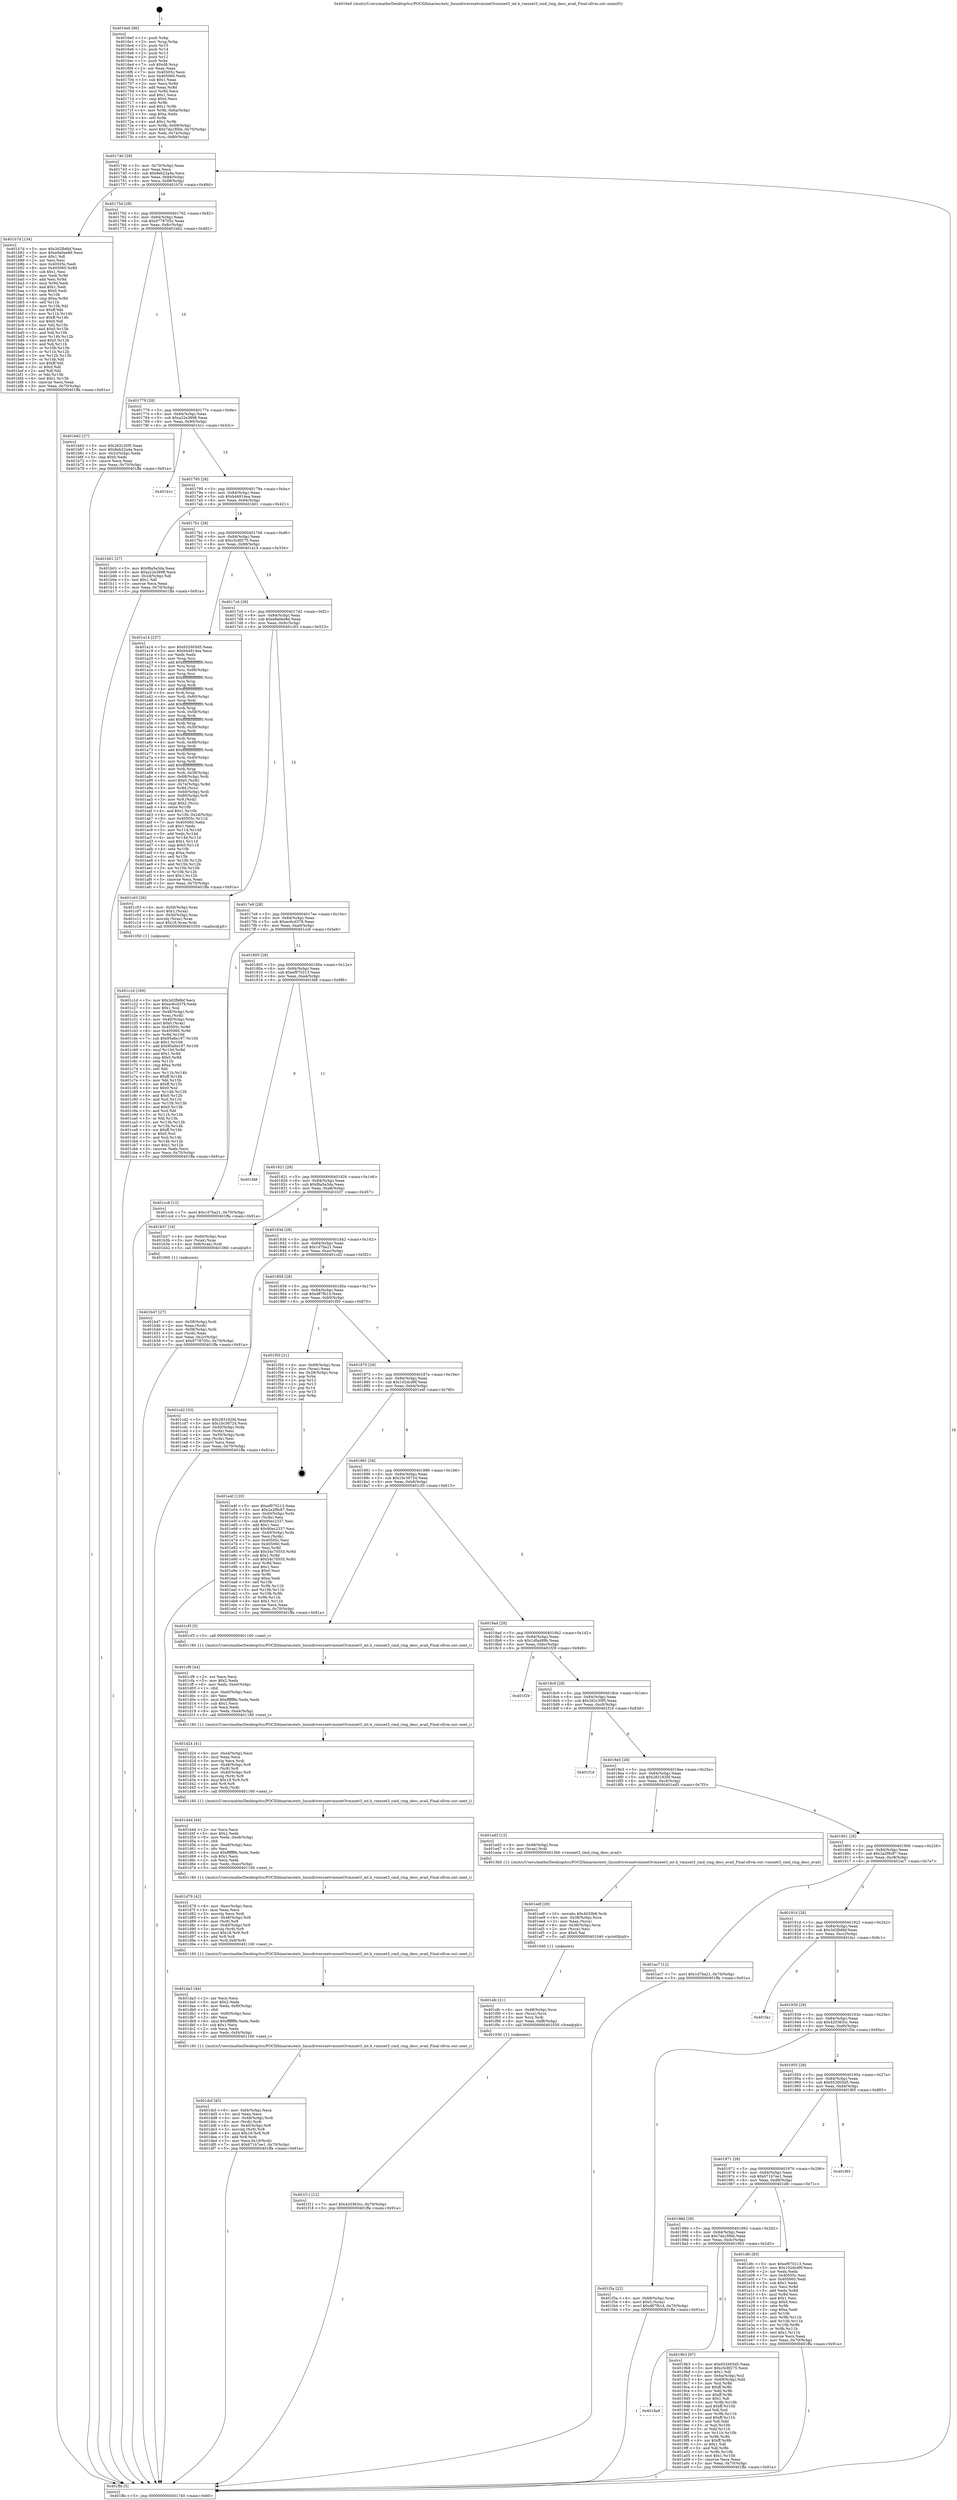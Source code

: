 digraph "0x4016e0" {
  label = "0x4016e0 (/mnt/c/Users/mathe/Desktop/tcc/POCII/binaries/extr_linuxdriversnetvmxnet3vmxnet3_int.h_vmxnet3_cmd_ring_desc_avail_Final-ollvm.out::main(0))"
  labelloc = "t"
  node[shape=record]

  Entry [label="",width=0.3,height=0.3,shape=circle,fillcolor=black,style=filled]
  "0x401740" [label="{
     0x401740 [29]\l
     | [instrs]\l
     &nbsp;&nbsp;0x401740 \<+3\>: mov -0x70(%rbp),%eax\l
     &nbsp;&nbsp;0x401743 \<+2\>: mov %eax,%ecx\l
     &nbsp;&nbsp;0x401745 \<+6\>: sub $0x8eb22a4a,%ecx\l
     &nbsp;&nbsp;0x40174b \<+6\>: mov %eax,-0x84(%rbp)\l
     &nbsp;&nbsp;0x401751 \<+6\>: mov %ecx,-0x88(%rbp)\l
     &nbsp;&nbsp;0x401757 \<+6\>: je 0000000000401b7d \<main+0x49d\>\l
  }"]
  "0x401b7d" [label="{
     0x401b7d [134]\l
     | [instrs]\l
     &nbsp;&nbsp;0x401b7d \<+5\>: mov $0x3d2fb6bf,%eax\l
     &nbsp;&nbsp;0x401b82 \<+5\>: mov $0xe9a0ee8d,%ecx\l
     &nbsp;&nbsp;0x401b87 \<+2\>: mov $0x1,%dl\l
     &nbsp;&nbsp;0x401b89 \<+2\>: xor %esi,%esi\l
     &nbsp;&nbsp;0x401b8b \<+7\>: mov 0x40505c,%edi\l
     &nbsp;&nbsp;0x401b92 \<+8\>: mov 0x405060,%r8d\l
     &nbsp;&nbsp;0x401b9a \<+3\>: sub $0x1,%esi\l
     &nbsp;&nbsp;0x401b9d \<+3\>: mov %edi,%r9d\l
     &nbsp;&nbsp;0x401ba0 \<+3\>: add %esi,%r9d\l
     &nbsp;&nbsp;0x401ba3 \<+4\>: imul %r9d,%edi\l
     &nbsp;&nbsp;0x401ba7 \<+3\>: and $0x1,%edi\l
     &nbsp;&nbsp;0x401baa \<+3\>: cmp $0x0,%edi\l
     &nbsp;&nbsp;0x401bad \<+4\>: sete %r10b\l
     &nbsp;&nbsp;0x401bb1 \<+4\>: cmp $0xa,%r8d\l
     &nbsp;&nbsp;0x401bb5 \<+4\>: setl %r11b\l
     &nbsp;&nbsp;0x401bb9 \<+3\>: mov %r10b,%bl\l
     &nbsp;&nbsp;0x401bbc \<+3\>: xor $0xff,%bl\l
     &nbsp;&nbsp;0x401bbf \<+3\>: mov %r11b,%r14b\l
     &nbsp;&nbsp;0x401bc2 \<+4\>: xor $0xff,%r14b\l
     &nbsp;&nbsp;0x401bc6 \<+3\>: xor $0x0,%dl\l
     &nbsp;&nbsp;0x401bc9 \<+3\>: mov %bl,%r15b\l
     &nbsp;&nbsp;0x401bcc \<+4\>: and $0x0,%r15b\l
     &nbsp;&nbsp;0x401bd0 \<+3\>: and %dl,%r10b\l
     &nbsp;&nbsp;0x401bd3 \<+3\>: mov %r14b,%r12b\l
     &nbsp;&nbsp;0x401bd6 \<+4\>: and $0x0,%r12b\l
     &nbsp;&nbsp;0x401bda \<+3\>: and %dl,%r11b\l
     &nbsp;&nbsp;0x401bdd \<+3\>: or %r10b,%r15b\l
     &nbsp;&nbsp;0x401be0 \<+3\>: or %r11b,%r12b\l
     &nbsp;&nbsp;0x401be3 \<+3\>: xor %r12b,%r15b\l
     &nbsp;&nbsp;0x401be6 \<+3\>: or %r14b,%bl\l
     &nbsp;&nbsp;0x401be9 \<+3\>: xor $0xff,%bl\l
     &nbsp;&nbsp;0x401bec \<+3\>: or $0x0,%dl\l
     &nbsp;&nbsp;0x401bef \<+2\>: and %dl,%bl\l
     &nbsp;&nbsp;0x401bf1 \<+3\>: or %bl,%r15b\l
     &nbsp;&nbsp;0x401bf4 \<+4\>: test $0x1,%r15b\l
     &nbsp;&nbsp;0x401bf8 \<+3\>: cmovne %ecx,%eax\l
     &nbsp;&nbsp;0x401bfb \<+3\>: mov %eax,-0x70(%rbp)\l
     &nbsp;&nbsp;0x401bfe \<+5\>: jmp 0000000000401ffa \<main+0x91a\>\l
  }"]
  "0x40175d" [label="{
     0x40175d [28]\l
     | [instrs]\l
     &nbsp;&nbsp;0x40175d \<+5\>: jmp 0000000000401762 \<main+0x82\>\l
     &nbsp;&nbsp;0x401762 \<+6\>: mov -0x84(%rbp),%eax\l
     &nbsp;&nbsp;0x401768 \<+5\>: sub $0x9778705c,%eax\l
     &nbsp;&nbsp;0x40176d \<+6\>: mov %eax,-0x8c(%rbp)\l
     &nbsp;&nbsp;0x401773 \<+6\>: je 0000000000401b62 \<main+0x482\>\l
  }"]
  Exit [label="",width=0.3,height=0.3,shape=circle,fillcolor=black,style=filled,peripheries=2]
  "0x401b62" [label="{
     0x401b62 [27]\l
     | [instrs]\l
     &nbsp;&nbsp;0x401b62 \<+5\>: mov $0x262c35f5,%eax\l
     &nbsp;&nbsp;0x401b67 \<+5\>: mov $0x8eb22a4a,%ecx\l
     &nbsp;&nbsp;0x401b6c \<+3\>: mov -0x2c(%rbp),%edx\l
     &nbsp;&nbsp;0x401b6f \<+3\>: cmp $0x0,%edx\l
     &nbsp;&nbsp;0x401b72 \<+3\>: cmove %ecx,%eax\l
     &nbsp;&nbsp;0x401b75 \<+3\>: mov %eax,-0x70(%rbp)\l
     &nbsp;&nbsp;0x401b78 \<+5\>: jmp 0000000000401ffa \<main+0x91a\>\l
  }"]
  "0x401779" [label="{
     0x401779 [28]\l
     | [instrs]\l
     &nbsp;&nbsp;0x401779 \<+5\>: jmp 000000000040177e \<main+0x9e\>\l
     &nbsp;&nbsp;0x40177e \<+6\>: mov -0x84(%rbp),%eax\l
     &nbsp;&nbsp;0x401784 \<+5\>: sub $0xa22e3898,%eax\l
     &nbsp;&nbsp;0x401789 \<+6\>: mov %eax,-0x90(%rbp)\l
     &nbsp;&nbsp;0x40178f \<+6\>: je 0000000000401b1c \<main+0x43c\>\l
  }"]
  "0x401f11" [label="{
     0x401f11 [12]\l
     | [instrs]\l
     &nbsp;&nbsp;0x401f11 \<+7\>: movl $0x420363cc,-0x70(%rbp)\l
     &nbsp;&nbsp;0x401f18 \<+5\>: jmp 0000000000401ffa \<main+0x91a\>\l
  }"]
  "0x401b1c" [label="{
     0x401b1c\l
  }", style=dashed]
  "0x401795" [label="{
     0x401795 [28]\l
     | [instrs]\l
     &nbsp;&nbsp;0x401795 \<+5\>: jmp 000000000040179a \<main+0xba\>\l
     &nbsp;&nbsp;0x40179a \<+6\>: mov -0x84(%rbp),%eax\l
     &nbsp;&nbsp;0x4017a0 \<+5\>: sub $0xb44914ea,%eax\l
     &nbsp;&nbsp;0x4017a5 \<+6\>: mov %eax,-0x94(%rbp)\l
     &nbsp;&nbsp;0x4017ab \<+6\>: je 0000000000401b01 \<main+0x421\>\l
  }"]
  "0x401efc" [label="{
     0x401efc [21]\l
     | [instrs]\l
     &nbsp;&nbsp;0x401efc \<+4\>: mov -0x48(%rbp),%rcx\l
     &nbsp;&nbsp;0x401f00 \<+3\>: mov (%rcx),%rcx\l
     &nbsp;&nbsp;0x401f03 \<+3\>: mov %rcx,%rdi\l
     &nbsp;&nbsp;0x401f06 \<+6\>: mov %eax,-0xf8(%rbp)\l
     &nbsp;&nbsp;0x401f0c \<+5\>: call 0000000000401030 \<free@plt\>\l
     | [calls]\l
     &nbsp;&nbsp;0x401030 \{1\} (unknown)\l
  }"]
  "0x401b01" [label="{
     0x401b01 [27]\l
     | [instrs]\l
     &nbsp;&nbsp;0x401b01 \<+5\>: mov $0xf6a5a3da,%eax\l
     &nbsp;&nbsp;0x401b06 \<+5\>: mov $0xa22e3898,%ecx\l
     &nbsp;&nbsp;0x401b0b \<+3\>: mov -0x2d(%rbp),%dl\l
     &nbsp;&nbsp;0x401b0e \<+3\>: test $0x1,%dl\l
     &nbsp;&nbsp;0x401b11 \<+3\>: cmovne %ecx,%eax\l
     &nbsp;&nbsp;0x401b14 \<+3\>: mov %eax,-0x70(%rbp)\l
     &nbsp;&nbsp;0x401b17 \<+5\>: jmp 0000000000401ffa \<main+0x91a\>\l
  }"]
  "0x4017b1" [label="{
     0x4017b1 [28]\l
     | [instrs]\l
     &nbsp;&nbsp;0x4017b1 \<+5\>: jmp 00000000004017b6 \<main+0xd6\>\l
     &nbsp;&nbsp;0x4017b6 \<+6\>: mov -0x84(%rbp),%eax\l
     &nbsp;&nbsp;0x4017bc \<+5\>: sub $0xc5c8f275,%eax\l
     &nbsp;&nbsp;0x4017c1 \<+6\>: mov %eax,-0x98(%rbp)\l
     &nbsp;&nbsp;0x4017c7 \<+6\>: je 0000000000401a14 \<main+0x334\>\l
  }"]
  "0x401edf" [label="{
     0x401edf [29]\l
     | [instrs]\l
     &nbsp;&nbsp;0x401edf \<+10\>: movabs $0x4030b6,%rdi\l
     &nbsp;&nbsp;0x401ee9 \<+4\>: mov -0x38(%rbp),%rcx\l
     &nbsp;&nbsp;0x401eed \<+2\>: mov %eax,(%rcx)\l
     &nbsp;&nbsp;0x401eef \<+4\>: mov -0x38(%rbp),%rcx\l
     &nbsp;&nbsp;0x401ef3 \<+2\>: mov (%rcx),%esi\l
     &nbsp;&nbsp;0x401ef5 \<+2\>: mov $0x0,%al\l
     &nbsp;&nbsp;0x401ef7 \<+5\>: call 0000000000401040 \<printf@plt\>\l
     | [calls]\l
     &nbsp;&nbsp;0x401040 \{1\} (unknown)\l
  }"]
  "0x401a14" [label="{
     0x401a14 [237]\l
     | [instrs]\l
     &nbsp;&nbsp;0x401a14 \<+5\>: mov $0x652605d5,%eax\l
     &nbsp;&nbsp;0x401a19 \<+5\>: mov $0xb44914ea,%ecx\l
     &nbsp;&nbsp;0x401a1e \<+2\>: xor %edx,%edx\l
     &nbsp;&nbsp;0x401a20 \<+3\>: mov %rsp,%rsi\l
     &nbsp;&nbsp;0x401a23 \<+4\>: add $0xfffffffffffffff0,%rsi\l
     &nbsp;&nbsp;0x401a27 \<+3\>: mov %rsi,%rsp\l
     &nbsp;&nbsp;0x401a2a \<+4\>: mov %rsi,-0x68(%rbp)\l
     &nbsp;&nbsp;0x401a2e \<+3\>: mov %rsp,%rsi\l
     &nbsp;&nbsp;0x401a31 \<+4\>: add $0xfffffffffffffff0,%rsi\l
     &nbsp;&nbsp;0x401a35 \<+3\>: mov %rsi,%rsp\l
     &nbsp;&nbsp;0x401a38 \<+3\>: mov %rsp,%rdi\l
     &nbsp;&nbsp;0x401a3b \<+4\>: add $0xfffffffffffffff0,%rdi\l
     &nbsp;&nbsp;0x401a3f \<+3\>: mov %rdi,%rsp\l
     &nbsp;&nbsp;0x401a42 \<+4\>: mov %rdi,-0x60(%rbp)\l
     &nbsp;&nbsp;0x401a46 \<+3\>: mov %rsp,%rdi\l
     &nbsp;&nbsp;0x401a49 \<+4\>: add $0xfffffffffffffff0,%rdi\l
     &nbsp;&nbsp;0x401a4d \<+3\>: mov %rdi,%rsp\l
     &nbsp;&nbsp;0x401a50 \<+4\>: mov %rdi,-0x58(%rbp)\l
     &nbsp;&nbsp;0x401a54 \<+3\>: mov %rsp,%rdi\l
     &nbsp;&nbsp;0x401a57 \<+4\>: add $0xfffffffffffffff0,%rdi\l
     &nbsp;&nbsp;0x401a5b \<+3\>: mov %rdi,%rsp\l
     &nbsp;&nbsp;0x401a5e \<+4\>: mov %rdi,-0x50(%rbp)\l
     &nbsp;&nbsp;0x401a62 \<+3\>: mov %rsp,%rdi\l
     &nbsp;&nbsp;0x401a65 \<+4\>: add $0xfffffffffffffff0,%rdi\l
     &nbsp;&nbsp;0x401a69 \<+3\>: mov %rdi,%rsp\l
     &nbsp;&nbsp;0x401a6c \<+4\>: mov %rdi,-0x48(%rbp)\l
     &nbsp;&nbsp;0x401a70 \<+3\>: mov %rsp,%rdi\l
     &nbsp;&nbsp;0x401a73 \<+4\>: add $0xfffffffffffffff0,%rdi\l
     &nbsp;&nbsp;0x401a77 \<+3\>: mov %rdi,%rsp\l
     &nbsp;&nbsp;0x401a7a \<+4\>: mov %rdi,-0x40(%rbp)\l
     &nbsp;&nbsp;0x401a7e \<+3\>: mov %rsp,%rdi\l
     &nbsp;&nbsp;0x401a81 \<+4\>: add $0xfffffffffffffff0,%rdi\l
     &nbsp;&nbsp;0x401a85 \<+3\>: mov %rdi,%rsp\l
     &nbsp;&nbsp;0x401a88 \<+4\>: mov %rdi,-0x38(%rbp)\l
     &nbsp;&nbsp;0x401a8c \<+4\>: mov -0x68(%rbp),%rdi\l
     &nbsp;&nbsp;0x401a90 \<+6\>: movl $0x0,(%rdi)\l
     &nbsp;&nbsp;0x401a96 \<+4\>: mov -0x74(%rbp),%r8d\l
     &nbsp;&nbsp;0x401a9a \<+3\>: mov %r8d,(%rsi)\l
     &nbsp;&nbsp;0x401a9d \<+4\>: mov -0x60(%rbp),%rdi\l
     &nbsp;&nbsp;0x401aa1 \<+4\>: mov -0x80(%rbp),%r9\l
     &nbsp;&nbsp;0x401aa5 \<+3\>: mov %r9,(%rdi)\l
     &nbsp;&nbsp;0x401aa8 \<+3\>: cmpl $0x2,(%rsi)\l
     &nbsp;&nbsp;0x401aab \<+4\>: setne %r10b\l
     &nbsp;&nbsp;0x401aaf \<+4\>: and $0x1,%r10b\l
     &nbsp;&nbsp;0x401ab3 \<+4\>: mov %r10b,-0x2d(%rbp)\l
     &nbsp;&nbsp;0x401ab7 \<+8\>: mov 0x40505c,%r11d\l
     &nbsp;&nbsp;0x401abf \<+7\>: mov 0x405060,%ebx\l
     &nbsp;&nbsp;0x401ac6 \<+3\>: sub $0x1,%edx\l
     &nbsp;&nbsp;0x401ac9 \<+3\>: mov %r11d,%r14d\l
     &nbsp;&nbsp;0x401acc \<+3\>: add %edx,%r14d\l
     &nbsp;&nbsp;0x401acf \<+4\>: imul %r14d,%r11d\l
     &nbsp;&nbsp;0x401ad3 \<+4\>: and $0x1,%r11d\l
     &nbsp;&nbsp;0x401ad7 \<+4\>: cmp $0x0,%r11d\l
     &nbsp;&nbsp;0x401adb \<+4\>: sete %r10b\l
     &nbsp;&nbsp;0x401adf \<+3\>: cmp $0xa,%ebx\l
     &nbsp;&nbsp;0x401ae2 \<+4\>: setl %r15b\l
     &nbsp;&nbsp;0x401ae6 \<+3\>: mov %r10b,%r12b\l
     &nbsp;&nbsp;0x401ae9 \<+3\>: and %r15b,%r12b\l
     &nbsp;&nbsp;0x401aec \<+3\>: xor %r15b,%r10b\l
     &nbsp;&nbsp;0x401aef \<+3\>: or %r10b,%r12b\l
     &nbsp;&nbsp;0x401af2 \<+4\>: test $0x1,%r12b\l
     &nbsp;&nbsp;0x401af6 \<+3\>: cmovne %ecx,%eax\l
     &nbsp;&nbsp;0x401af9 \<+3\>: mov %eax,-0x70(%rbp)\l
     &nbsp;&nbsp;0x401afc \<+5\>: jmp 0000000000401ffa \<main+0x91a\>\l
  }"]
  "0x4017cd" [label="{
     0x4017cd [28]\l
     | [instrs]\l
     &nbsp;&nbsp;0x4017cd \<+5\>: jmp 00000000004017d2 \<main+0xf2\>\l
     &nbsp;&nbsp;0x4017d2 \<+6\>: mov -0x84(%rbp),%eax\l
     &nbsp;&nbsp;0x4017d8 \<+5\>: sub $0xe9a0ee8d,%eax\l
     &nbsp;&nbsp;0x4017dd \<+6\>: mov %eax,-0x9c(%rbp)\l
     &nbsp;&nbsp;0x4017e3 \<+6\>: je 0000000000401c03 \<main+0x523\>\l
  }"]
  "0x401dcf" [label="{
     0x401dcf [45]\l
     | [instrs]\l
     &nbsp;&nbsp;0x401dcf \<+6\>: mov -0xf4(%rbp),%ecx\l
     &nbsp;&nbsp;0x401dd5 \<+3\>: imul %eax,%ecx\l
     &nbsp;&nbsp;0x401dd8 \<+4\>: mov -0x48(%rbp),%rdi\l
     &nbsp;&nbsp;0x401ddc \<+3\>: mov (%rdi),%rdi\l
     &nbsp;&nbsp;0x401ddf \<+4\>: mov -0x40(%rbp),%r8\l
     &nbsp;&nbsp;0x401de3 \<+3\>: movslq (%r8),%r8\l
     &nbsp;&nbsp;0x401de6 \<+4\>: imul $0x18,%r8,%r8\l
     &nbsp;&nbsp;0x401dea \<+3\>: add %r8,%rdi\l
     &nbsp;&nbsp;0x401ded \<+3\>: mov %ecx,0x10(%rdi)\l
     &nbsp;&nbsp;0x401df0 \<+7\>: movl $0x671b7ee1,-0x70(%rbp)\l
     &nbsp;&nbsp;0x401df7 \<+5\>: jmp 0000000000401ffa \<main+0x91a\>\l
  }"]
  "0x401c03" [label="{
     0x401c03 [26]\l
     | [instrs]\l
     &nbsp;&nbsp;0x401c03 \<+4\>: mov -0x50(%rbp),%rax\l
     &nbsp;&nbsp;0x401c07 \<+6\>: movl $0x1,(%rax)\l
     &nbsp;&nbsp;0x401c0d \<+4\>: mov -0x50(%rbp),%rax\l
     &nbsp;&nbsp;0x401c11 \<+3\>: movslq (%rax),%rax\l
     &nbsp;&nbsp;0x401c14 \<+4\>: imul $0x18,%rax,%rdi\l
     &nbsp;&nbsp;0x401c18 \<+5\>: call 0000000000401050 \<malloc@plt\>\l
     | [calls]\l
     &nbsp;&nbsp;0x401050 \{1\} (unknown)\l
  }"]
  "0x4017e9" [label="{
     0x4017e9 [28]\l
     | [instrs]\l
     &nbsp;&nbsp;0x4017e9 \<+5\>: jmp 00000000004017ee \<main+0x10e\>\l
     &nbsp;&nbsp;0x4017ee \<+6\>: mov -0x84(%rbp),%eax\l
     &nbsp;&nbsp;0x4017f4 \<+5\>: sub $0xec6cd379,%eax\l
     &nbsp;&nbsp;0x4017f9 \<+6\>: mov %eax,-0xa0(%rbp)\l
     &nbsp;&nbsp;0x4017ff \<+6\>: je 0000000000401cc6 \<main+0x5e6\>\l
  }"]
  "0x401da3" [label="{
     0x401da3 [44]\l
     | [instrs]\l
     &nbsp;&nbsp;0x401da3 \<+2\>: xor %ecx,%ecx\l
     &nbsp;&nbsp;0x401da5 \<+5\>: mov $0x2,%edx\l
     &nbsp;&nbsp;0x401daa \<+6\>: mov %edx,-0xf0(%rbp)\l
     &nbsp;&nbsp;0x401db0 \<+1\>: cltd\l
     &nbsp;&nbsp;0x401db1 \<+6\>: mov -0xf0(%rbp),%esi\l
     &nbsp;&nbsp;0x401db7 \<+2\>: idiv %esi\l
     &nbsp;&nbsp;0x401db9 \<+6\>: imul $0xfffffffe,%edx,%edx\l
     &nbsp;&nbsp;0x401dbf \<+3\>: sub $0x1,%ecx\l
     &nbsp;&nbsp;0x401dc2 \<+2\>: sub %ecx,%edx\l
     &nbsp;&nbsp;0x401dc4 \<+6\>: mov %edx,-0xf4(%rbp)\l
     &nbsp;&nbsp;0x401dca \<+5\>: call 0000000000401160 \<next_i\>\l
     | [calls]\l
     &nbsp;&nbsp;0x401160 \{1\} (/mnt/c/Users/mathe/Desktop/tcc/POCII/binaries/extr_linuxdriversnetvmxnet3vmxnet3_int.h_vmxnet3_cmd_ring_desc_avail_Final-ollvm.out::next_i)\l
  }"]
  "0x401cc6" [label="{
     0x401cc6 [12]\l
     | [instrs]\l
     &nbsp;&nbsp;0x401cc6 \<+7\>: movl $0x1d7ba21,-0x70(%rbp)\l
     &nbsp;&nbsp;0x401ccd \<+5\>: jmp 0000000000401ffa \<main+0x91a\>\l
  }"]
  "0x401805" [label="{
     0x401805 [28]\l
     | [instrs]\l
     &nbsp;&nbsp;0x401805 \<+5\>: jmp 000000000040180a \<main+0x12a\>\l
     &nbsp;&nbsp;0x40180a \<+6\>: mov -0x84(%rbp),%eax\l
     &nbsp;&nbsp;0x401810 \<+5\>: sub $0xef970213,%eax\l
     &nbsp;&nbsp;0x401815 \<+6\>: mov %eax,-0xa4(%rbp)\l
     &nbsp;&nbsp;0x40181b \<+6\>: je 0000000000401fd8 \<main+0x8f8\>\l
  }"]
  "0x401d79" [label="{
     0x401d79 [42]\l
     | [instrs]\l
     &nbsp;&nbsp;0x401d79 \<+6\>: mov -0xec(%rbp),%ecx\l
     &nbsp;&nbsp;0x401d7f \<+3\>: imul %eax,%ecx\l
     &nbsp;&nbsp;0x401d82 \<+3\>: movslq %ecx,%rdi\l
     &nbsp;&nbsp;0x401d85 \<+4\>: mov -0x48(%rbp),%r8\l
     &nbsp;&nbsp;0x401d89 \<+3\>: mov (%r8),%r8\l
     &nbsp;&nbsp;0x401d8c \<+4\>: mov -0x40(%rbp),%r9\l
     &nbsp;&nbsp;0x401d90 \<+3\>: movslq (%r9),%r9\l
     &nbsp;&nbsp;0x401d93 \<+4\>: imul $0x18,%r9,%r9\l
     &nbsp;&nbsp;0x401d97 \<+3\>: add %r9,%r8\l
     &nbsp;&nbsp;0x401d9a \<+4\>: mov %rdi,0x8(%r8)\l
     &nbsp;&nbsp;0x401d9e \<+5\>: call 0000000000401160 \<next_i\>\l
     | [calls]\l
     &nbsp;&nbsp;0x401160 \{1\} (/mnt/c/Users/mathe/Desktop/tcc/POCII/binaries/extr_linuxdriversnetvmxnet3vmxnet3_int.h_vmxnet3_cmd_ring_desc_avail_Final-ollvm.out::next_i)\l
  }"]
  "0x401fd8" [label="{
     0x401fd8\l
  }", style=dashed]
  "0x401821" [label="{
     0x401821 [28]\l
     | [instrs]\l
     &nbsp;&nbsp;0x401821 \<+5\>: jmp 0000000000401826 \<main+0x146\>\l
     &nbsp;&nbsp;0x401826 \<+6\>: mov -0x84(%rbp),%eax\l
     &nbsp;&nbsp;0x40182c \<+5\>: sub $0xf6a5a3da,%eax\l
     &nbsp;&nbsp;0x401831 \<+6\>: mov %eax,-0xa8(%rbp)\l
     &nbsp;&nbsp;0x401837 \<+6\>: je 0000000000401b37 \<main+0x457\>\l
  }"]
  "0x401d4d" [label="{
     0x401d4d [44]\l
     | [instrs]\l
     &nbsp;&nbsp;0x401d4d \<+2\>: xor %ecx,%ecx\l
     &nbsp;&nbsp;0x401d4f \<+5\>: mov $0x2,%edx\l
     &nbsp;&nbsp;0x401d54 \<+6\>: mov %edx,-0xe8(%rbp)\l
     &nbsp;&nbsp;0x401d5a \<+1\>: cltd\l
     &nbsp;&nbsp;0x401d5b \<+6\>: mov -0xe8(%rbp),%esi\l
     &nbsp;&nbsp;0x401d61 \<+2\>: idiv %esi\l
     &nbsp;&nbsp;0x401d63 \<+6\>: imul $0xfffffffe,%edx,%edx\l
     &nbsp;&nbsp;0x401d69 \<+3\>: sub $0x1,%ecx\l
     &nbsp;&nbsp;0x401d6c \<+2\>: sub %ecx,%edx\l
     &nbsp;&nbsp;0x401d6e \<+6\>: mov %edx,-0xec(%rbp)\l
     &nbsp;&nbsp;0x401d74 \<+5\>: call 0000000000401160 \<next_i\>\l
     | [calls]\l
     &nbsp;&nbsp;0x401160 \{1\} (/mnt/c/Users/mathe/Desktop/tcc/POCII/binaries/extr_linuxdriversnetvmxnet3vmxnet3_int.h_vmxnet3_cmd_ring_desc_avail_Final-ollvm.out::next_i)\l
  }"]
  "0x401b37" [label="{
     0x401b37 [16]\l
     | [instrs]\l
     &nbsp;&nbsp;0x401b37 \<+4\>: mov -0x60(%rbp),%rax\l
     &nbsp;&nbsp;0x401b3b \<+3\>: mov (%rax),%rax\l
     &nbsp;&nbsp;0x401b3e \<+4\>: mov 0x8(%rax),%rdi\l
     &nbsp;&nbsp;0x401b42 \<+5\>: call 0000000000401060 \<atoi@plt\>\l
     | [calls]\l
     &nbsp;&nbsp;0x401060 \{1\} (unknown)\l
  }"]
  "0x40183d" [label="{
     0x40183d [28]\l
     | [instrs]\l
     &nbsp;&nbsp;0x40183d \<+5\>: jmp 0000000000401842 \<main+0x162\>\l
     &nbsp;&nbsp;0x401842 \<+6\>: mov -0x84(%rbp),%eax\l
     &nbsp;&nbsp;0x401848 \<+5\>: sub $0x1d7ba21,%eax\l
     &nbsp;&nbsp;0x40184d \<+6\>: mov %eax,-0xac(%rbp)\l
     &nbsp;&nbsp;0x401853 \<+6\>: je 0000000000401cd2 \<main+0x5f2\>\l
  }"]
  "0x401d24" [label="{
     0x401d24 [41]\l
     | [instrs]\l
     &nbsp;&nbsp;0x401d24 \<+6\>: mov -0xe4(%rbp),%ecx\l
     &nbsp;&nbsp;0x401d2a \<+3\>: imul %eax,%ecx\l
     &nbsp;&nbsp;0x401d2d \<+3\>: movslq %ecx,%rdi\l
     &nbsp;&nbsp;0x401d30 \<+4\>: mov -0x48(%rbp),%r8\l
     &nbsp;&nbsp;0x401d34 \<+3\>: mov (%r8),%r8\l
     &nbsp;&nbsp;0x401d37 \<+4\>: mov -0x40(%rbp),%r9\l
     &nbsp;&nbsp;0x401d3b \<+3\>: movslq (%r9),%r9\l
     &nbsp;&nbsp;0x401d3e \<+4\>: imul $0x18,%r9,%r9\l
     &nbsp;&nbsp;0x401d42 \<+3\>: add %r9,%r8\l
     &nbsp;&nbsp;0x401d45 \<+3\>: mov %rdi,(%r8)\l
     &nbsp;&nbsp;0x401d48 \<+5\>: call 0000000000401160 \<next_i\>\l
     | [calls]\l
     &nbsp;&nbsp;0x401160 \{1\} (/mnt/c/Users/mathe/Desktop/tcc/POCII/binaries/extr_linuxdriversnetvmxnet3vmxnet3_int.h_vmxnet3_cmd_ring_desc_avail_Final-ollvm.out::next_i)\l
  }"]
  "0x401cd2" [label="{
     0x401cd2 [33]\l
     | [instrs]\l
     &nbsp;&nbsp;0x401cd2 \<+5\>: mov $0x283182fd,%eax\l
     &nbsp;&nbsp;0x401cd7 \<+5\>: mov $0x1bc39724,%ecx\l
     &nbsp;&nbsp;0x401cdc \<+4\>: mov -0x40(%rbp),%rdx\l
     &nbsp;&nbsp;0x401ce0 \<+2\>: mov (%rdx),%esi\l
     &nbsp;&nbsp;0x401ce2 \<+4\>: mov -0x50(%rbp),%rdx\l
     &nbsp;&nbsp;0x401ce6 \<+2\>: cmp (%rdx),%esi\l
     &nbsp;&nbsp;0x401ce8 \<+3\>: cmovl %ecx,%eax\l
     &nbsp;&nbsp;0x401ceb \<+3\>: mov %eax,-0x70(%rbp)\l
     &nbsp;&nbsp;0x401cee \<+5\>: jmp 0000000000401ffa \<main+0x91a\>\l
  }"]
  "0x401859" [label="{
     0x401859 [28]\l
     | [instrs]\l
     &nbsp;&nbsp;0x401859 \<+5\>: jmp 000000000040185e \<main+0x17e\>\l
     &nbsp;&nbsp;0x40185e \<+6\>: mov -0x84(%rbp),%eax\l
     &nbsp;&nbsp;0x401864 \<+5\>: sub $0xd87fb14,%eax\l
     &nbsp;&nbsp;0x401869 \<+6\>: mov %eax,-0xb0(%rbp)\l
     &nbsp;&nbsp;0x40186f \<+6\>: je 0000000000401f50 \<main+0x870\>\l
  }"]
  "0x401cf8" [label="{
     0x401cf8 [44]\l
     | [instrs]\l
     &nbsp;&nbsp;0x401cf8 \<+2\>: xor %ecx,%ecx\l
     &nbsp;&nbsp;0x401cfa \<+5\>: mov $0x2,%edx\l
     &nbsp;&nbsp;0x401cff \<+6\>: mov %edx,-0xe0(%rbp)\l
     &nbsp;&nbsp;0x401d05 \<+1\>: cltd\l
     &nbsp;&nbsp;0x401d06 \<+6\>: mov -0xe0(%rbp),%esi\l
     &nbsp;&nbsp;0x401d0c \<+2\>: idiv %esi\l
     &nbsp;&nbsp;0x401d0e \<+6\>: imul $0xfffffffe,%edx,%edx\l
     &nbsp;&nbsp;0x401d14 \<+3\>: sub $0x1,%ecx\l
     &nbsp;&nbsp;0x401d17 \<+2\>: sub %ecx,%edx\l
     &nbsp;&nbsp;0x401d19 \<+6\>: mov %edx,-0xe4(%rbp)\l
     &nbsp;&nbsp;0x401d1f \<+5\>: call 0000000000401160 \<next_i\>\l
     | [calls]\l
     &nbsp;&nbsp;0x401160 \{1\} (/mnt/c/Users/mathe/Desktop/tcc/POCII/binaries/extr_linuxdriversnetvmxnet3vmxnet3_int.h_vmxnet3_cmd_ring_desc_avail_Final-ollvm.out::next_i)\l
  }"]
  "0x401f50" [label="{
     0x401f50 [21]\l
     | [instrs]\l
     &nbsp;&nbsp;0x401f50 \<+4\>: mov -0x68(%rbp),%rax\l
     &nbsp;&nbsp;0x401f54 \<+2\>: mov (%rax),%eax\l
     &nbsp;&nbsp;0x401f56 \<+4\>: lea -0x28(%rbp),%rsp\l
     &nbsp;&nbsp;0x401f5a \<+1\>: pop %rbx\l
     &nbsp;&nbsp;0x401f5b \<+2\>: pop %r12\l
     &nbsp;&nbsp;0x401f5d \<+2\>: pop %r13\l
     &nbsp;&nbsp;0x401f5f \<+2\>: pop %r14\l
     &nbsp;&nbsp;0x401f61 \<+2\>: pop %r15\l
     &nbsp;&nbsp;0x401f63 \<+1\>: pop %rbp\l
     &nbsp;&nbsp;0x401f64 \<+1\>: ret\l
  }"]
  "0x401875" [label="{
     0x401875 [28]\l
     | [instrs]\l
     &nbsp;&nbsp;0x401875 \<+5\>: jmp 000000000040187a \<main+0x19a\>\l
     &nbsp;&nbsp;0x40187a \<+6\>: mov -0x84(%rbp),%eax\l
     &nbsp;&nbsp;0x401880 \<+5\>: sub $0x102dcd9f,%eax\l
     &nbsp;&nbsp;0x401885 \<+6\>: mov %eax,-0xb4(%rbp)\l
     &nbsp;&nbsp;0x40188b \<+6\>: je 0000000000401e4f \<main+0x76f\>\l
  }"]
  "0x401c1d" [label="{
     0x401c1d [169]\l
     | [instrs]\l
     &nbsp;&nbsp;0x401c1d \<+5\>: mov $0x3d2fb6bf,%ecx\l
     &nbsp;&nbsp;0x401c22 \<+5\>: mov $0xec6cd379,%edx\l
     &nbsp;&nbsp;0x401c27 \<+3\>: mov $0x1,%sil\l
     &nbsp;&nbsp;0x401c2a \<+4\>: mov -0x48(%rbp),%rdi\l
     &nbsp;&nbsp;0x401c2e \<+3\>: mov %rax,(%rdi)\l
     &nbsp;&nbsp;0x401c31 \<+4\>: mov -0x40(%rbp),%rax\l
     &nbsp;&nbsp;0x401c35 \<+6\>: movl $0x0,(%rax)\l
     &nbsp;&nbsp;0x401c3b \<+8\>: mov 0x40505c,%r8d\l
     &nbsp;&nbsp;0x401c43 \<+8\>: mov 0x405060,%r9d\l
     &nbsp;&nbsp;0x401c4b \<+3\>: mov %r8d,%r10d\l
     &nbsp;&nbsp;0x401c4e \<+7\>: sub $0x95a6e197,%r10d\l
     &nbsp;&nbsp;0x401c55 \<+4\>: sub $0x1,%r10d\l
     &nbsp;&nbsp;0x401c59 \<+7\>: add $0x95a6e197,%r10d\l
     &nbsp;&nbsp;0x401c60 \<+4\>: imul %r10d,%r8d\l
     &nbsp;&nbsp;0x401c64 \<+4\>: and $0x1,%r8d\l
     &nbsp;&nbsp;0x401c68 \<+4\>: cmp $0x0,%r8d\l
     &nbsp;&nbsp;0x401c6c \<+4\>: sete %r11b\l
     &nbsp;&nbsp;0x401c70 \<+4\>: cmp $0xa,%r9d\l
     &nbsp;&nbsp;0x401c74 \<+3\>: setl %bl\l
     &nbsp;&nbsp;0x401c77 \<+3\>: mov %r11b,%r14b\l
     &nbsp;&nbsp;0x401c7a \<+4\>: xor $0xff,%r14b\l
     &nbsp;&nbsp;0x401c7e \<+3\>: mov %bl,%r15b\l
     &nbsp;&nbsp;0x401c81 \<+4\>: xor $0xff,%r15b\l
     &nbsp;&nbsp;0x401c85 \<+4\>: xor $0x0,%sil\l
     &nbsp;&nbsp;0x401c89 \<+3\>: mov %r14b,%r12b\l
     &nbsp;&nbsp;0x401c8c \<+4\>: and $0x0,%r12b\l
     &nbsp;&nbsp;0x401c90 \<+3\>: and %sil,%r11b\l
     &nbsp;&nbsp;0x401c93 \<+3\>: mov %r15b,%r13b\l
     &nbsp;&nbsp;0x401c96 \<+4\>: and $0x0,%r13b\l
     &nbsp;&nbsp;0x401c9a \<+3\>: and %sil,%bl\l
     &nbsp;&nbsp;0x401c9d \<+3\>: or %r11b,%r12b\l
     &nbsp;&nbsp;0x401ca0 \<+3\>: or %bl,%r13b\l
     &nbsp;&nbsp;0x401ca3 \<+3\>: xor %r13b,%r12b\l
     &nbsp;&nbsp;0x401ca6 \<+3\>: or %r15b,%r14b\l
     &nbsp;&nbsp;0x401ca9 \<+4\>: xor $0xff,%r14b\l
     &nbsp;&nbsp;0x401cad \<+4\>: or $0x0,%sil\l
     &nbsp;&nbsp;0x401cb1 \<+3\>: and %sil,%r14b\l
     &nbsp;&nbsp;0x401cb4 \<+3\>: or %r14b,%r12b\l
     &nbsp;&nbsp;0x401cb7 \<+4\>: test $0x1,%r12b\l
     &nbsp;&nbsp;0x401cbb \<+3\>: cmovne %edx,%ecx\l
     &nbsp;&nbsp;0x401cbe \<+3\>: mov %ecx,-0x70(%rbp)\l
     &nbsp;&nbsp;0x401cc1 \<+5\>: jmp 0000000000401ffa \<main+0x91a\>\l
  }"]
  "0x401e4f" [label="{
     0x401e4f [120]\l
     | [instrs]\l
     &nbsp;&nbsp;0x401e4f \<+5\>: mov $0xef970213,%eax\l
     &nbsp;&nbsp;0x401e54 \<+5\>: mov $0x2a2f9c87,%ecx\l
     &nbsp;&nbsp;0x401e59 \<+4\>: mov -0x40(%rbp),%rdx\l
     &nbsp;&nbsp;0x401e5d \<+2\>: mov (%rdx),%esi\l
     &nbsp;&nbsp;0x401e5f \<+6\>: sub $0x90ec2337,%esi\l
     &nbsp;&nbsp;0x401e65 \<+3\>: add $0x1,%esi\l
     &nbsp;&nbsp;0x401e68 \<+6\>: add $0x90ec2337,%esi\l
     &nbsp;&nbsp;0x401e6e \<+4\>: mov -0x40(%rbp),%rdx\l
     &nbsp;&nbsp;0x401e72 \<+2\>: mov %esi,(%rdx)\l
     &nbsp;&nbsp;0x401e74 \<+7\>: mov 0x40505c,%esi\l
     &nbsp;&nbsp;0x401e7b \<+7\>: mov 0x405060,%edi\l
     &nbsp;&nbsp;0x401e82 \<+3\>: mov %esi,%r8d\l
     &nbsp;&nbsp;0x401e85 \<+7\>: add $0x54c70555,%r8d\l
     &nbsp;&nbsp;0x401e8c \<+4\>: sub $0x1,%r8d\l
     &nbsp;&nbsp;0x401e90 \<+7\>: sub $0x54c70555,%r8d\l
     &nbsp;&nbsp;0x401e97 \<+4\>: imul %r8d,%esi\l
     &nbsp;&nbsp;0x401e9b \<+3\>: and $0x1,%esi\l
     &nbsp;&nbsp;0x401e9e \<+3\>: cmp $0x0,%esi\l
     &nbsp;&nbsp;0x401ea1 \<+4\>: sete %r9b\l
     &nbsp;&nbsp;0x401ea5 \<+3\>: cmp $0xa,%edi\l
     &nbsp;&nbsp;0x401ea8 \<+4\>: setl %r10b\l
     &nbsp;&nbsp;0x401eac \<+3\>: mov %r9b,%r11b\l
     &nbsp;&nbsp;0x401eaf \<+3\>: and %r10b,%r11b\l
     &nbsp;&nbsp;0x401eb2 \<+3\>: xor %r10b,%r9b\l
     &nbsp;&nbsp;0x401eb5 \<+3\>: or %r9b,%r11b\l
     &nbsp;&nbsp;0x401eb8 \<+4\>: test $0x1,%r11b\l
     &nbsp;&nbsp;0x401ebc \<+3\>: cmovne %ecx,%eax\l
     &nbsp;&nbsp;0x401ebf \<+3\>: mov %eax,-0x70(%rbp)\l
     &nbsp;&nbsp;0x401ec2 \<+5\>: jmp 0000000000401ffa \<main+0x91a\>\l
  }"]
  "0x401891" [label="{
     0x401891 [28]\l
     | [instrs]\l
     &nbsp;&nbsp;0x401891 \<+5\>: jmp 0000000000401896 \<main+0x1b6\>\l
     &nbsp;&nbsp;0x401896 \<+6\>: mov -0x84(%rbp),%eax\l
     &nbsp;&nbsp;0x40189c \<+5\>: sub $0x1bc39724,%eax\l
     &nbsp;&nbsp;0x4018a1 \<+6\>: mov %eax,-0xb8(%rbp)\l
     &nbsp;&nbsp;0x4018a7 \<+6\>: je 0000000000401cf3 \<main+0x613\>\l
  }"]
  "0x401b47" [label="{
     0x401b47 [27]\l
     | [instrs]\l
     &nbsp;&nbsp;0x401b47 \<+4\>: mov -0x58(%rbp),%rdi\l
     &nbsp;&nbsp;0x401b4b \<+2\>: mov %eax,(%rdi)\l
     &nbsp;&nbsp;0x401b4d \<+4\>: mov -0x58(%rbp),%rdi\l
     &nbsp;&nbsp;0x401b51 \<+2\>: mov (%rdi),%eax\l
     &nbsp;&nbsp;0x401b53 \<+3\>: mov %eax,-0x2c(%rbp)\l
     &nbsp;&nbsp;0x401b56 \<+7\>: movl $0x9778705c,-0x70(%rbp)\l
     &nbsp;&nbsp;0x401b5d \<+5\>: jmp 0000000000401ffa \<main+0x91a\>\l
  }"]
  "0x401cf3" [label="{
     0x401cf3 [5]\l
     | [instrs]\l
     &nbsp;&nbsp;0x401cf3 \<+5\>: call 0000000000401160 \<next_i\>\l
     | [calls]\l
     &nbsp;&nbsp;0x401160 \{1\} (/mnt/c/Users/mathe/Desktop/tcc/POCII/binaries/extr_linuxdriversnetvmxnet3vmxnet3_int.h_vmxnet3_cmd_ring_desc_avail_Final-ollvm.out::next_i)\l
  }"]
  "0x4018ad" [label="{
     0x4018ad [28]\l
     | [instrs]\l
     &nbsp;&nbsp;0x4018ad \<+5\>: jmp 00000000004018b2 \<main+0x1d2\>\l
     &nbsp;&nbsp;0x4018b2 \<+6\>: mov -0x84(%rbp),%eax\l
     &nbsp;&nbsp;0x4018b8 \<+5\>: sub $0x1dfa499b,%eax\l
     &nbsp;&nbsp;0x4018bd \<+6\>: mov %eax,-0xbc(%rbp)\l
     &nbsp;&nbsp;0x4018c3 \<+6\>: je 0000000000401f29 \<main+0x849\>\l
  }"]
  "0x4016e0" [label="{
     0x4016e0 [96]\l
     | [instrs]\l
     &nbsp;&nbsp;0x4016e0 \<+1\>: push %rbp\l
     &nbsp;&nbsp;0x4016e1 \<+3\>: mov %rsp,%rbp\l
     &nbsp;&nbsp;0x4016e4 \<+2\>: push %r15\l
     &nbsp;&nbsp;0x4016e6 \<+2\>: push %r14\l
     &nbsp;&nbsp;0x4016e8 \<+2\>: push %r13\l
     &nbsp;&nbsp;0x4016ea \<+2\>: push %r12\l
     &nbsp;&nbsp;0x4016ec \<+1\>: push %rbx\l
     &nbsp;&nbsp;0x4016ed \<+7\>: sub $0xd8,%rsp\l
     &nbsp;&nbsp;0x4016f4 \<+2\>: xor %eax,%eax\l
     &nbsp;&nbsp;0x4016f6 \<+7\>: mov 0x40505c,%ecx\l
     &nbsp;&nbsp;0x4016fd \<+7\>: mov 0x405060,%edx\l
     &nbsp;&nbsp;0x401704 \<+3\>: sub $0x1,%eax\l
     &nbsp;&nbsp;0x401707 \<+3\>: mov %ecx,%r8d\l
     &nbsp;&nbsp;0x40170a \<+3\>: add %eax,%r8d\l
     &nbsp;&nbsp;0x40170d \<+4\>: imul %r8d,%ecx\l
     &nbsp;&nbsp;0x401711 \<+3\>: and $0x1,%ecx\l
     &nbsp;&nbsp;0x401714 \<+3\>: cmp $0x0,%ecx\l
     &nbsp;&nbsp;0x401717 \<+4\>: sete %r9b\l
     &nbsp;&nbsp;0x40171b \<+4\>: and $0x1,%r9b\l
     &nbsp;&nbsp;0x40171f \<+4\>: mov %r9b,-0x6a(%rbp)\l
     &nbsp;&nbsp;0x401723 \<+3\>: cmp $0xa,%edx\l
     &nbsp;&nbsp;0x401726 \<+4\>: setl %r9b\l
     &nbsp;&nbsp;0x40172a \<+4\>: and $0x1,%r9b\l
     &nbsp;&nbsp;0x40172e \<+4\>: mov %r9b,-0x69(%rbp)\l
     &nbsp;&nbsp;0x401732 \<+7\>: movl $0x7da1f0bb,-0x70(%rbp)\l
     &nbsp;&nbsp;0x401739 \<+3\>: mov %edi,-0x74(%rbp)\l
     &nbsp;&nbsp;0x40173c \<+4\>: mov %rsi,-0x80(%rbp)\l
  }"]
  "0x401f29" [label="{
     0x401f29\l
  }", style=dashed]
  "0x4018c9" [label="{
     0x4018c9 [28]\l
     | [instrs]\l
     &nbsp;&nbsp;0x4018c9 \<+5\>: jmp 00000000004018ce \<main+0x1ee\>\l
     &nbsp;&nbsp;0x4018ce \<+6\>: mov -0x84(%rbp),%eax\l
     &nbsp;&nbsp;0x4018d4 \<+5\>: sub $0x262c35f5,%eax\l
     &nbsp;&nbsp;0x4018d9 \<+6\>: mov %eax,-0xc0(%rbp)\l
     &nbsp;&nbsp;0x4018df \<+6\>: je 0000000000401f1d \<main+0x83d\>\l
  }"]
  "0x401ffa" [label="{
     0x401ffa [5]\l
     | [instrs]\l
     &nbsp;&nbsp;0x401ffa \<+5\>: jmp 0000000000401740 \<main+0x60\>\l
  }"]
  "0x401f1d" [label="{
     0x401f1d\l
  }", style=dashed]
  "0x4018e5" [label="{
     0x4018e5 [28]\l
     | [instrs]\l
     &nbsp;&nbsp;0x4018e5 \<+5\>: jmp 00000000004018ea \<main+0x20a\>\l
     &nbsp;&nbsp;0x4018ea \<+6\>: mov -0x84(%rbp),%eax\l
     &nbsp;&nbsp;0x4018f0 \<+5\>: sub $0x283182fd,%eax\l
     &nbsp;&nbsp;0x4018f5 \<+6\>: mov %eax,-0xc4(%rbp)\l
     &nbsp;&nbsp;0x4018fb \<+6\>: je 0000000000401ed3 \<main+0x7f3\>\l
  }"]
  "0x4019a9" [label="{
     0x4019a9\l
  }", style=dashed]
  "0x401ed3" [label="{
     0x401ed3 [12]\l
     | [instrs]\l
     &nbsp;&nbsp;0x401ed3 \<+4\>: mov -0x48(%rbp),%rax\l
     &nbsp;&nbsp;0x401ed7 \<+3\>: mov (%rax),%rdi\l
     &nbsp;&nbsp;0x401eda \<+5\>: call 00000000004013b0 \<vmxnet3_cmd_ring_desc_avail\>\l
     | [calls]\l
     &nbsp;&nbsp;0x4013b0 \{1\} (/mnt/c/Users/mathe/Desktop/tcc/POCII/binaries/extr_linuxdriversnetvmxnet3vmxnet3_int.h_vmxnet3_cmd_ring_desc_avail_Final-ollvm.out::vmxnet3_cmd_ring_desc_avail)\l
  }"]
  "0x401901" [label="{
     0x401901 [28]\l
     | [instrs]\l
     &nbsp;&nbsp;0x401901 \<+5\>: jmp 0000000000401906 \<main+0x226\>\l
     &nbsp;&nbsp;0x401906 \<+6\>: mov -0x84(%rbp),%eax\l
     &nbsp;&nbsp;0x40190c \<+5\>: sub $0x2a2f9c87,%eax\l
     &nbsp;&nbsp;0x401911 \<+6\>: mov %eax,-0xc8(%rbp)\l
     &nbsp;&nbsp;0x401917 \<+6\>: je 0000000000401ec7 \<main+0x7e7\>\l
  }"]
  "0x4019b3" [label="{
     0x4019b3 [97]\l
     | [instrs]\l
     &nbsp;&nbsp;0x4019b3 \<+5\>: mov $0x652605d5,%eax\l
     &nbsp;&nbsp;0x4019b8 \<+5\>: mov $0xc5c8f275,%ecx\l
     &nbsp;&nbsp;0x4019bd \<+2\>: mov $0x1,%dl\l
     &nbsp;&nbsp;0x4019bf \<+4\>: mov -0x6a(%rbp),%sil\l
     &nbsp;&nbsp;0x4019c3 \<+4\>: mov -0x69(%rbp),%dil\l
     &nbsp;&nbsp;0x4019c7 \<+3\>: mov %sil,%r8b\l
     &nbsp;&nbsp;0x4019ca \<+4\>: xor $0xff,%r8b\l
     &nbsp;&nbsp;0x4019ce \<+3\>: mov %dil,%r9b\l
     &nbsp;&nbsp;0x4019d1 \<+4\>: xor $0xff,%r9b\l
     &nbsp;&nbsp;0x4019d5 \<+3\>: xor $0x1,%dl\l
     &nbsp;&nbsp;0x4019d8 \<+3\>: mov %r8b,%r10b\l
     &nbsp;&nbsp;0x4019db \<+4\>: and $0xff,%r10b\l
     &nbsp;&nbsp;0x4019df \<+3\>: and %dl,%sil\l
     &nbsp;&nbsp;0x4019e2 \<+3\>: mov %r9b,%r11b\l
     &nbsp;&nbsp;0x4019e5 \<+4\>: and $0xff,%r11b\l
     &nbsp;&nbsp;0x4019e9 \<+3\>: and %dl,%dil\l
     &nbsp;&nbsp;0x4019ec \<+3\>: or %sil,%r10b\l
     &nbsp;&nbsp;0x4019ef \<+3\>: or %dil,%r11b\l
     &nbsp;&nbsp;0x4019f2 \<+3\>: xor %r11b,%r10b\l
     &nbsp;&nbsp;0x4019f5 \<+3\>: or %r9b,%r8b\l
     &nbsp;&nbsp;0x4019f8 \<+4\>: xor $0xff,%r8b\l
     &nbsp;&nbsp;0x4019fc \<+3\>: or $0x1,%dl\l
     &nbsp;&nbsp;0x4019ff \<+3\>: and %dl,%r8b\l
     &nbsp;&nbsp;0x401a02 \<+3\>: or %r8b,%r10b\l
     &nbsp;&nbsp;0x401a05 \<+4\>: test $0x1,%r10b\l
     &nbsp;&nbsp;0x401a09 \<+3\>: cmovne %ecx,%eax\l
     &nbsp;&nbsp;0x401a0c \<+3\>: mov %eax,-0x70(%rbp)\l
     &nbsp;&nbsp;0x401a0f \<+5\>: jmp 0000000000401ffa \<main+0x91a\>\l
  }"]
  "0x401ec7" [label="{
     0x401ec7 [12]\l
     | [instrs]\l
     &nbsp;&nbsp;0x401ec7 \<+7\>: movl $0x1d7ba21,-0x70(%rbp)\l
     &nbsp;&nbsp;0x401ece \<+5\>: jmp 0000000000401ffa \<main+0x91a\>\l
  }"]
  "0x40191d" [label="{
     0x40191d [28]\l
     | [instrs]\l
     &nbsp;&nbsp;0x40191d \<+5\>: jmp 0000000000401922 \<main+0x242\>\l
     &nbsp;&nbsp;0x401922 \<+6\>: mov -0x84(%rbp),%eax\l
     &nbsp;&nbsp;0x401928 \<+5\>: sub $0x3d2fb6bf,%eax\l
     &nbsp;&nbsp;0x40192d \<+6\>: mov %eax,-0xcc(%rbp)\l
     &nbsp;&nbsp;0x401933 \<+6\>: je 0000000000401fa1 \<main+0x8c1\>\l
  }"]
  "0x40198d" [label="{
     0x40198d [28]\l
     | [instrs]\l
     &nbsp;&nbsp;0x40198d \<+5\>: jmp 0000000000401992 \<main+0x2b2\>\l
     &nbsp;&nbsp;0x401992 \<+6\>: mov -0x84(%rbp),%eax\l
     &nbsp;&nbsp;0x401998 \<+5\>: sub $0x7da1f0bb,%eax\l
     &nbsp;&nbsp;0x40199d \<+6\>: mov %eax,-0xdc(%rbp)\l
     &nbsp;&nbsp;0x4019a3 \<+6\>: je 00000000004019b3 \<main+0x2d3\>\l
  }"]
  "0x401fa1" [label="{
     0x401fa1\l
  }", style=dashed]
  "0x401939" [label="{
     0x401939 [28]\l
     | [instrs]\l
     &nbsp;&nbsp;0x401939 \<+5\>: jmp 000000000040193e \<main+0x25e\>\l
     &nbsp;&nbsp;0x40193e \<+6\>: mov -0x84(%rbp),%eax\l
     &nbsp;&nbsp;0x401944 \<+5\>: sub $0x420363cc,%eax\l
     &nbsp;&nbsp;0x401949 \<+6\>: mov %eax,-0xd0(%rbp)\l
     &nbsp;&nbsp;0x40194f \<+6\>: je 0000000000401f3a \<main+0x85a\>\l
  }"]
  "0x401dfc" [label="{
     0x401dfc [83]\l
     | [instrs]\l
     &nbsp;&nbsp;0x401dfc \<+5\>: mov $0xef970213,%eax\l
     &nbsp;&nbsp;0x401e01 \<+5\>: mov $0x102dcd9f,%ecx\l
     &nbsp;&nbsp;0x401e06 \<+2\>: xor %edx,%edx\l
     &nbsp;&nbsp;0x401e08 \<+7\>: mov 0x40505c,%esi\l
     &nbsp;&nbsp;0x401e0f \<+7\>: mov 0x405060,%edi\l
     &nbsp;&nbsp;0x401e16 \<+3\>: sub $0x1,%edx\l
     &nbsp;&nbsp;0x401e19 \<+3\>: mov %esi,%r8d\l
     &nbsp;&nbsp;0x401e1c \<+3\>: add %edx,%r8d\l
     &nbsp;&nbsp;0x401e1f \<+4\>: imul %r8d,%esi\l
     &nbsp;&nbsp;0x401e23 \<+3\>: and $0x1,%esi\l
     &nbsp;&nbsp;0x401e26 \<+3\>: cmp $0x0,%esi\l
     &nbsp;&nbsp;0x401e29 \<+4\>: sete %r9b\l
     &nbsp;&nbsp;0x401e2d \<+3\>: cmp $0xa,%edi\l
     &nbsp;&nbsp;0x401e30 \<+4\>: setl %r10b\l
     &nbsp;&nbsp;0x401e34 \<+3\>: mov %r9b,%r11b\l
     &nbsp;&nbsp;0x401e37 \<+3\>: and %r10b,%r11b\l
     &nbsp;&nbsp;0x401e3a \<+3\>: xor %r10b,%r9b\l
     &nbsp;&nbsp;0x401e3d \<+3\>: or %r9b,%r11b\l
     &nbsp;&nbsp;0x401e40 \<+4\>: test $0x1,%r11b\l
     &nbsp;&nbsp;0x401e44 \<+3\>: cmovne %ecx,%eax\l
     &nbsp;&nbsp;0x401e47 \<+3\>: mov %eax,-0x70(%rbp)\l
     &nbsp;&nbsp;0x401e4a \<+5\>: jmp 0000000000401ffa \<main+0x91a\>\l
  }"]
  "0x401f3a" [label="{
     0x401f3a [22]\l
     | [instrs]\l
     &nbsp;&nbsp;0x401f3a \<+4\>: mov -0x68(%rbp),%rax\l
     &nbsp;&nbsp;0x401f3e \<+6\>: movl $0x0,(%rax)\l
     &nbsp;&nbsp;0x401f44 \<+7\>: movl $0xd87fb14,-0x70(%rbp)\l
     &nbsp;&nbsp;0x401f4b \<+5\>: jmp 0000000000401ffa \<main+0x91a\>\l
  }"]
  "0x401955" [label="{
     0x401955 [28]\l
     | [instrs]\l
     &nbsp;&nbsp;0x401955 \<+5\>: jmp 000000000040195a \<main+0x27a\>\l
     &nbsp;&nbsp;0x40195a \<+6\>: mov -0x84(%rbp),%eax\l
     &nbsp;&nbsp;0x401960 \<+5\>: sub $0x652605d5,%eax\l
     &nbsp;&nbsp;0x401965 \<+6\>: mov %eax,-0xd4(%rbp)\l
     &nbsp;&nbsp;0x40196b \<+6\>: je 0000000000401f65 \<main+0x885\>\l
  }"]
  "0x401971" [label="{
     0x401971 [28]\l
     | [instrs]\l
     &nbsp;&nbsp;0x401971 \<+5\>: jmp 0000000000401976 \<main+0x296\>\l
     &nbsp;&nbsp;0x401976 \<+6\>: mov -0x84(%rbp),%eax\l
     &nbsp;&nbsp;0x40197c \<+5\>: sub $0x671b7ee1,%eax\l
     &nbsp;&nbsp;0x401981 \<+6\>: mov %eax,-0xd8(%rbp)\l
     &nbsp;&nbsp;0x401987 \<+6\>: je 0000000000401dfc \<main+0x71c\>\l
  }"]
  "0x401f65" [label="{
     0x401f65\l
  }", style=dashed]
  Entry -> "0x4016e0" [label=" 1"]
  "0x401740" -> "0x401b7d" [label=" 1"]
  "0x401740" -> "0x40175d" [label=" 16"]
  "0x401f50" -> Exit [label=" 1"]
  "0x40175d" -> "0x401b62" [label=" 1"]
  "0x40175d" -> "0x401779" [label=" 15"]
  "0x401f3a" -> "0x401ffa" [label=" 1"]
  "0x401779" -> "0x401b1c" [label=" 0"]
  "0x401779" -> "0x401795" [label=" 15"]
  "0x401f11" -> "0x401ffa" [label=" 1"]
  "0x401795" -> "0x401b01" [label=" 1"]
  "0x401795" -> "0x4017b1" [label=" 14"]
  "0x401efc" -> "0x401f11" [label=" 1"]
  "0x4017b1" -> "0x401a14" [label=" 1"]
  "0x4017b1" -> "0x4017cd" [label=" 13"]
  "0x401edf" -> "0x401efc" [label=" 1"]
  "0x4017cd" -> "0x401c03" [label=" 1"]
  "0x4017cd" -> "0x4017e9" [label=" 12"]
  "0x401ed3" -> "0x401edf" [label=" 1"]
  "0x4017e9" -> "0x401cc6" [label=" 1"]
  "0x4017e9" -> "0x401805" [label=" 11"]
  "0x401ec7" -> "0x401ffa" [label=" 1"]
  "0x401805" -> "0x401fd8" [label=" 0"]
  "0x401805" -> "0x401821" [label=" 11"]
  "0x401e4f" -> "0x401ffa" [label=" 1"]
  "0x401821" -> "0x401b37" [label=" 1"]
  "0x401821" -> "0x40183d" [label=" 10"]
  "0x401dfc" -> "0x401ffa" [label=" 1"]
  "0x40183d" -> "0x401cd2" [label=" 2"]
  "0x40183d" -> "0x401859" [label=" 8"]
  "0x401dcf" -> "0x401ffa" [label=" 1"]
  "0x401859" -> "0x401f50" [label=" 1"]
  "0x401859" -> "0x401875" [label=" 7"]
  "0x401da3" -> "0x401dcf" [label=" 1"]
  "0x401875" -> "0x401e4f" [label=" 1"]
  "0x401875" -> "0x401891" [label=" 6"]
  "0x401d79" -> "0x401da3" [label=" 1"]
  "0x401891" -> "0x401cf3" [label=" 1"]
  "0x401891" -> "0x4018ad" [label=" 5"]
  "0x401d4d" -> "0x401d79" [label=" 1"]
  "0x4018ad" -> "0x401f29" [label=" 0"]
  "0x4018ad" -> "0x4018c9" [label=" 5"]
  "0x401cf8" -> "0x401d24" [label=" 1"]
  "0x4018c9" -> "0x401f1d" [label=" 0"]
  "0x4018c9" -> "0x4018e5" [label=" 5"]
  "0x401cf3" -> "0x401cf8" [label=" 1"]
  "0x4018e5" -> "0x401ed3" [label=" 1"]
  "0x4018e5" -> "0x401901" [label=" 4"]
  "0x401cd2" -> "0x401ffa" [label=" 2"]
  "0x401901" -> "0x401ec7" [label=" 1"]
  "0x401901" -> "0x40191d" [label=" 3"]
  "0x401cc6" -> "0x401ffa" [label=" 1"]
  "0x40191d" -> "0x401fa1" [label=" 0"]
  "0x40191d" -> "0x401939" [label=" 3"]
  "0x401c03" -> "0x401c1d" [label=" 1"]
  "0x401939" -> "0x401f3a" [label=" 1"]
  "0x401939" -> "0x401955" [label=" 2"]
  "0x401b7d" -> "0x401ffa" [label=" 1"]
  "0x401955" -> "0x401f65" [label=" 0"]
  "0x401955" -> "0x401971" [label=" 2"]
  "0x401b62" -> "0x401ffa" [label=" 1"]
  "0x401971" -> "0x401dfc" [label=" 1"]
  "0x401971" -> "0x40198d" [label=" 1"]
  "0x401c1d" -> "0x401ffa" [label=" 1"]
  "0x40198d" -> "0x4019b3" [label=" 1"]
  "0x40198d" -> "0x4019a9" [label=" 0"]
  "0x4019b3" -> "0x401ffa" [label=" 1"]
  "0x4016e0" -> "0x401740" [label=" 1"]
  "0x401ffa" -> "0x401740" [label=" 16"]
  "0x401d24" -> "0x401d4d" [label=" 1"]
  "0x401a14" -> "0x401ffa" [label=" 1"]
  "0x401b01" -> "0x401ffa" [label=" 1"]
  "0x401b37" -> "0x401b47" [label=" 1"]
  "0x401b47" -> "0x401ffa" [label=" 1"]
}
